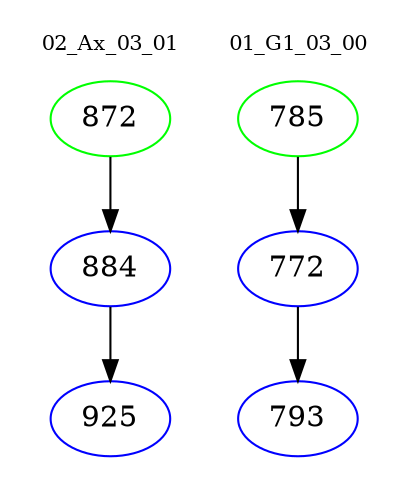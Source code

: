 digraph{
subgraph cluster_0 {
color = white
label = "02_Ax_03_01";
fontsize=10;
T0_872 [label="872", color="green"]
T0_872 -> T0_884 [color="black"]
T0_884 [label="884", color="blue"]
T0_884 -> T0_925 [color="black"]
T0_925 [label="925", color="blue"]
}
subgraph cluster_1 {
color = white
label = "01_G1_03_00";
fontsize=10;
T1_785 [label="785", color="green"]
T1_785 -> T1_772 [color="black"]
T1_772 [label="772", color="blue"]
T1_772 -> T1_793 [color="black"]
T1_793 [label="793", color="blue"]
}
}
